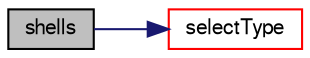 digraph "shells"
{
  bgcolor="transparent";
  edge [fontname="FreeSans",fontsize="10",labelfontname="FreeSans",labelfontsize="10"];
  node [fontname="FreeSans",fontsize="10",shape=record];
  rankdir="LR";
  Node2171 [label="shells",height=0.2,width=0.4,color="black", fillcolor="grey75", style="filled", fontcolor="black"];
  Node2171 -> Node2172 [color="midnightblue",fontsize="10",style="solid",fontname="FreeSans"];
  Node2172 [label="selectType",height=0.2,width=0.4,color="red",URL="$a21342.html#aa6ea7a3b6edbb04ab0c13742f2222153",tooltip="Return a Map of (id => name) for materialType. "];
}
